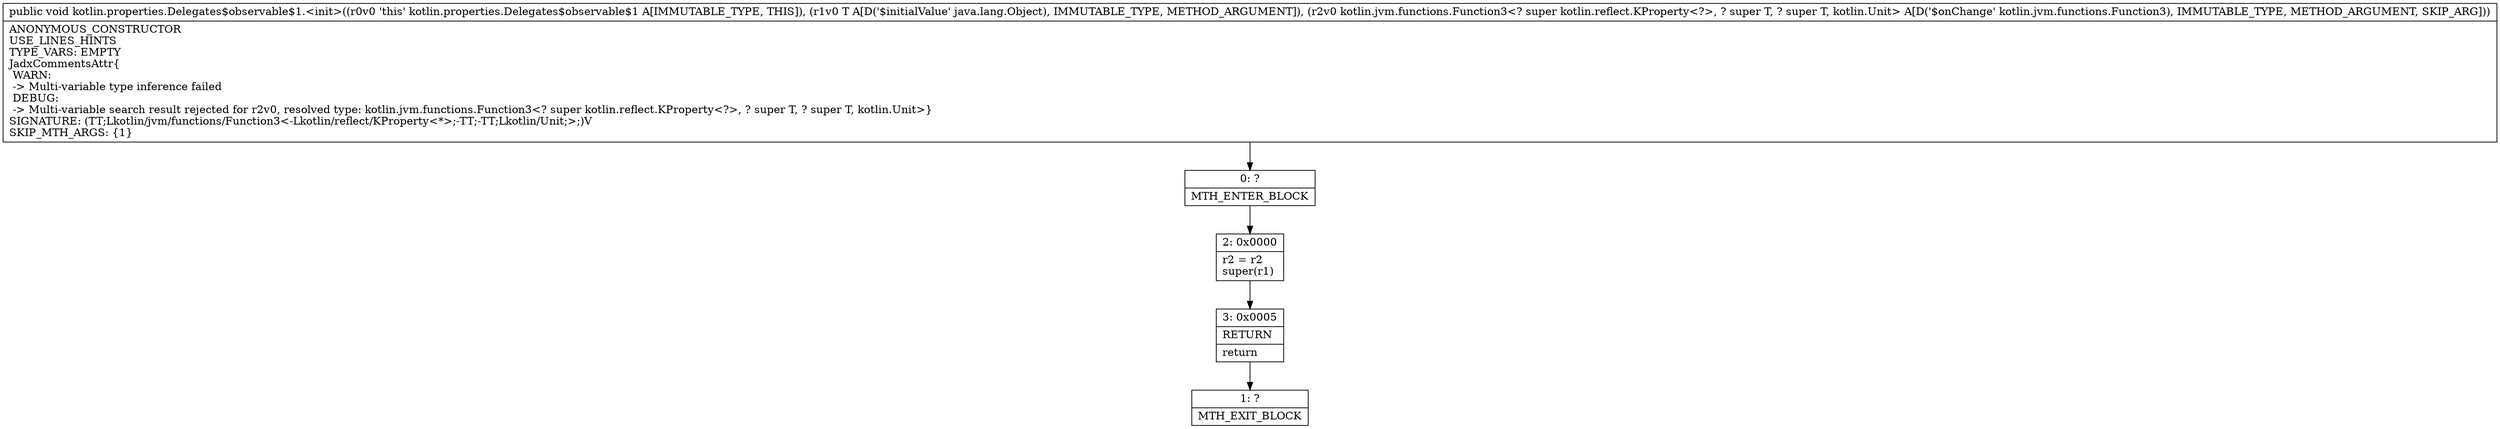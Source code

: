 digraph "CFG forkotlin.properties.Delegates$observable$1.\<init\>(Ljava\/lang\/Object;Lkotlin\/jvm\/functions\/Function3;)V" {
Node_0 [shape=record,label="{0\:\ ?|MTH_ENTER_BLOCK\l}"];
Node_2 [shape=record,label="{2\:\ 0x0000|r2 = r2\lsuper(r1)\l}"];
Node_3 [shape=record,label="{3\:\ 0x0005|RETURN\l|return\l}"];
Node_1 [shape=record,label="{1\:\ ?|MTH_EXIT_BLOCK\l}"];
MethodNode[shape=record,label="{public void kotlin.properties.Delegates$observable$1.\<init\>((r0v0 'this' kotlin.properties.Delegates$observable$1 A[IMMUTABLE_TYPE, THIS]), (r1v0 T A[D('$initialValue' java.lang.Object), IMMUTABLE_TYPE, METHOD_ARGUMENT]), (r2v0 kotlin.jvm.functions.Function3\<? super kotlin.reflect.KProperty\<?\>, ? super T, ? super T, kotlin.Unit\> A[D('$onChange' kotlin.jvm.functions.Function3), IMMUTABLE_TYPE, METHOD_ARGUMENT, SKIP_ARG]))  | ANONYMOUS_CONSTRUCTOR\lUSE_LINES_HINTS\lTYPE_VARS: EMPTY\lJadxCommentsAttr\{\l WARN: \l \-\> Multi\-variable type inference failed\l DEBUG: \l \-\> Multi\-variable search result rejected for r2v0, resolved type: kotlin.jvm.functions.Function3\<? super kotlin.reflect.KProperty\<?\>, ? super T, ? super T, kotlin.Unit\>\}\lSIGNATURE: (TT;Lkotlin\/jvm\/functions\/Function3\<\-Lkotlin\/reflect\/KProperty\<*\>;\-TT;\-TT;Lkotlin\/Unit;\>;)V\lSKIP_MTH_ARGS: \{1\}\l}"];
MethodNode -> Node_0;Node_0 -> Node_2;
Node_2 -> Node_3;
Node_3 -> Node_1;
}

